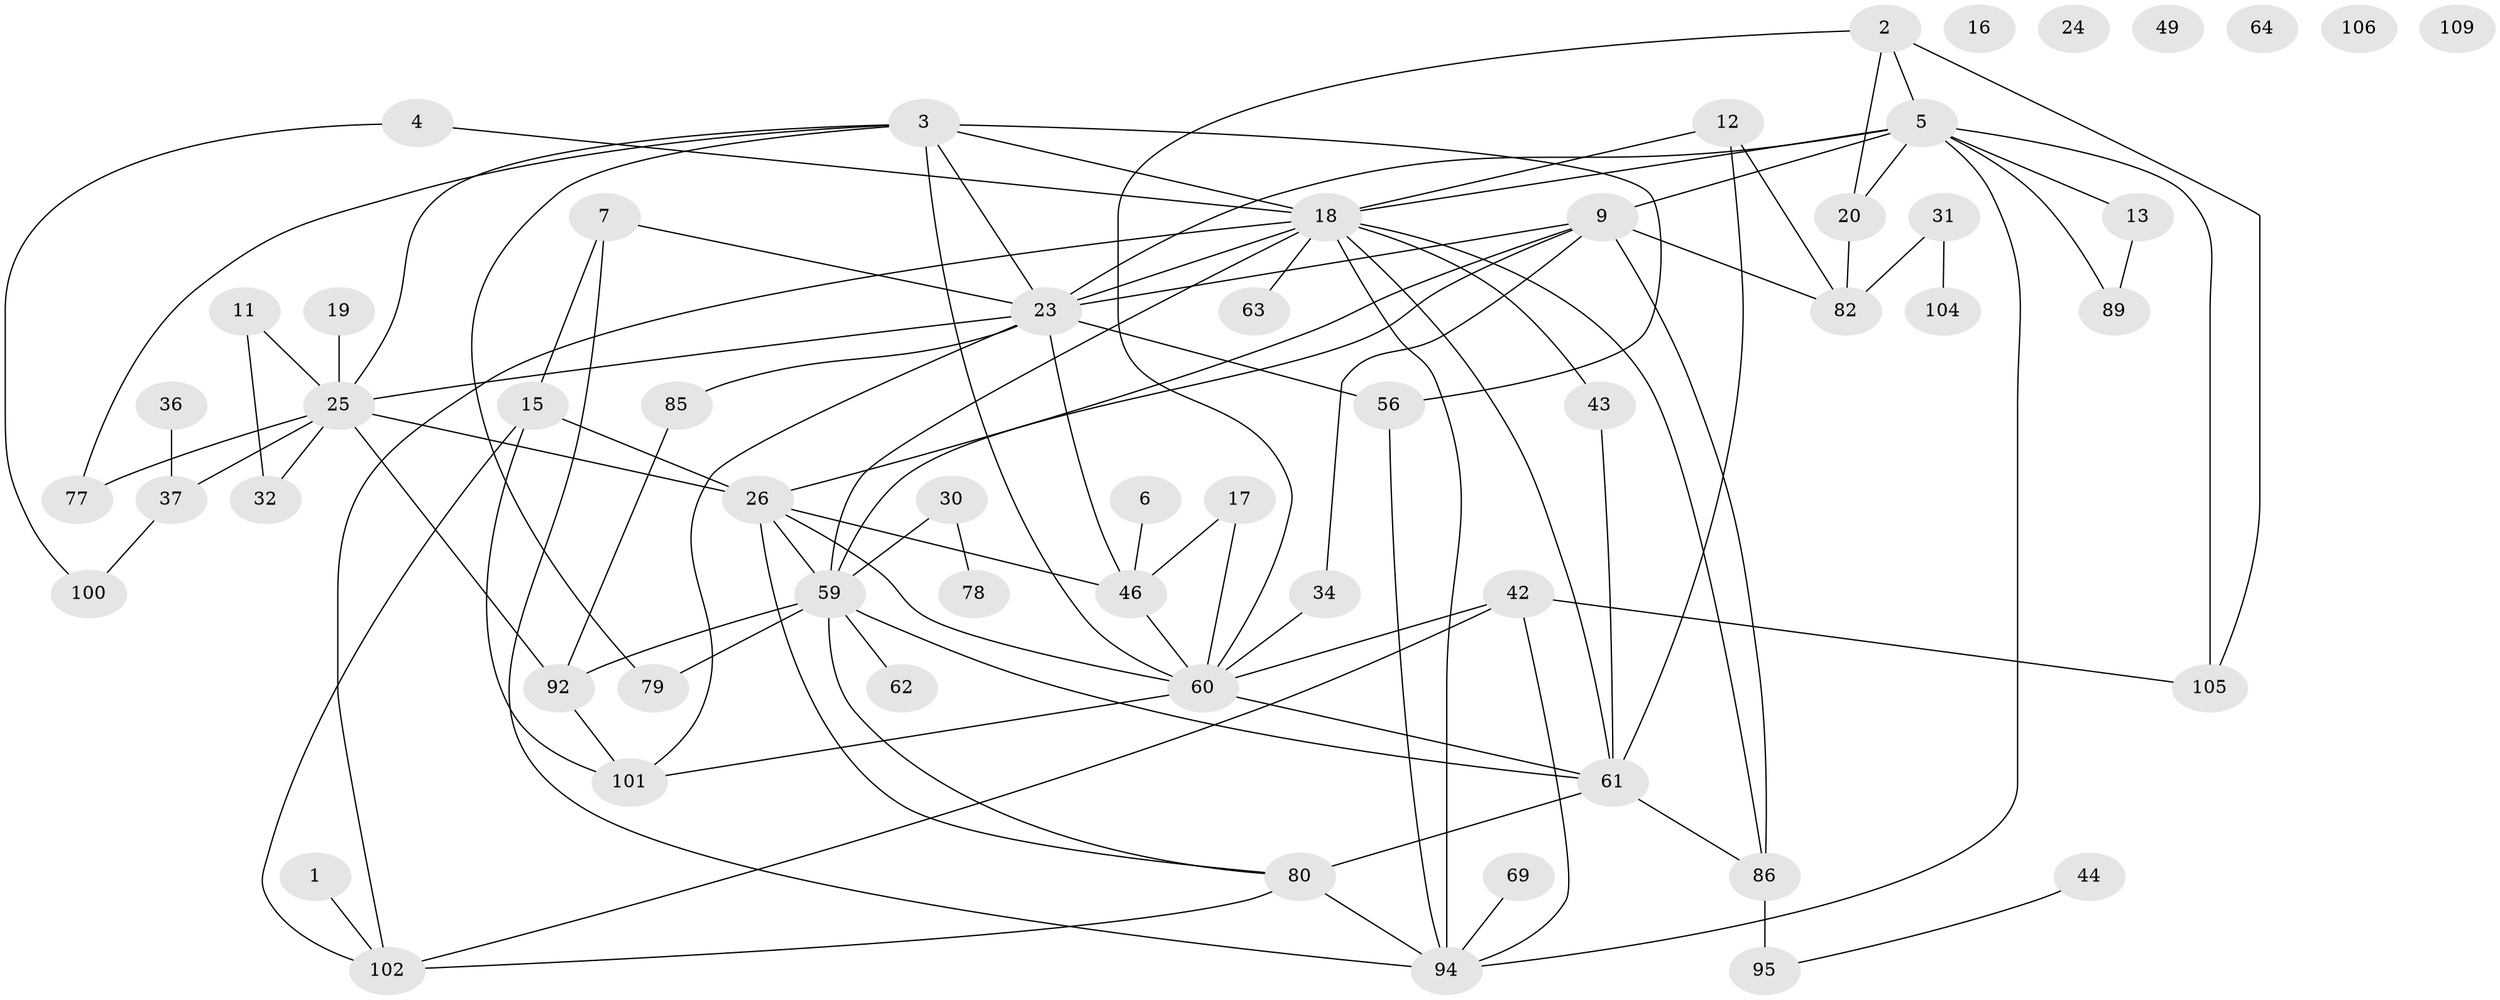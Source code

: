 // original degree distribution, {1: 0.1452991452991453, 3: 0.20512820512820512, 2: 0.2905982905982906, 5: 0.07692307692307693, 4: 0.18803418803418803, 0: 0.05128205128205128, 6: 0.03418803418803419, 8: 0.008547008547008548}
// Generated by graph-tools (version 1.1) at 2025/13/03/09/25 04:13:09]
// undirected, 58 vertices, 97 edges
graph export_dot {
graph [start="1"]
  node [color=gray90,style=filled];
  1;
  2 [super="+8"];
  3 [super="+21"];
  4 [super="+22+71"];
  5 [super="+58+33"];
  6;
  7 [super="+29+14"];
  9 [super="+10+50+55"];
  11 [super="+117"];
  12 [super="+39"];
  13;
  15 [super="+83"];
  16;
  17;
  18 [super="+35+47+97"];
  19;
  20 [super="+107"];
  23 [super="+67+28"];
  24;
  25 [super="+51+53+72"];
  26 [super="+54+81"];
  30;
  31 [super="+111"];
  32 [super="+110"];
  34 [super="+74"];
  36;
  37 [super="+48+88"];
  42 [super="+99+45"];
  43 [super="+52"];
  44 [super="+113"];
  46 [super="+68"];
  49;
  56 [super="+65"];
  59 [super="+91"];
  60 [super="+96+108"];
  61 [super="+73+66"];
  62;
  63 [super="+70"];
  64;
  69;
  77;
  78;
  79;
  80 [super="+84"];
  82;
  85;
  86 [super="+90"];
  89;
  92;
  94 [super="+103"];
  95;
  100;
  101;
  102;
  104;
  105;
  106;
  109;
  1 -- 102;
  2 -- 105;
  2 -- 20;
  2 -- 60;
  2 -- 5;
  3 -- 25;
  3 -- 23;
  3 -- 77;
  3 -- 79;
  3 -- 18;
  3 -- 60;
  3 -- 56;
  4 -- 100;
  4 -- 18;
  5 -- 89;
  5 -- 94;
  5 -- 13;
  5 -- 20;
  5 -- 23;
  5 -- 105;
  5 -- 18;
  5 -- 9;
  6 -- 46;
  7 -- 15;
  7 -- 23;
  7 -- 94;
  9 -- 82;
  9 -- 34;
  9 -- 86;
  9 -- 23;
  9 -- 26;
  9 -- 59;
  11 -- 32;
  11 -- 25;
  12 -- 61;
  12 -- 82;
  12 -- 18;
  13 -- 89;
  15 -- 101;
  15 -- 26;
  15 -- 102;
  17 -- 60;
  17 -- 46;
  18 -- 94 [weight=2];
  18 -- 102;
  18 -- 86;
  18 -- 61;
  18 -- 43;
  18 -- 23;
  18 -- 59;
  18 -- 63;
  19 -- 25;
  20 -- 82;
  23 -- 25;
  23 -- 101;
  23 -- 85;
  23 -- 46;
  23 -- 56;
  25 -- 77;
  25 -- 37;
  25 -- 26;
  25 -- 92;
  25 -- 32;
  26 -- 46;
  26 -- 59;
  26 -- 60;
  26 -- 80;
  30 -- 78;
  30 -- 59;
  31 -- 104;
  31 -- 82;
  34 -- 60;
  36 -- 37;
  37 -- 100;
  42 -- 102;
  42 -- 94;
  42 -- 105;
  42 -- 60;
  43 -- 61;
  44 -- 95;
  46 -- 60;
  56 -- 94;
  59 -- 80;
  59 -- 62;
  59 -- 92;
  59 -- 61;
  59 -- 79;
  60 -- 101;
  60 -- 61;
  61 -- 86;
  61 -- 80 [weight=2];
  69 -- 94;
  80 -- 102;
  80 -- 94;
  85 -- 92;
  86 -- 95 [weight=2];
  92 -- 101;
}
